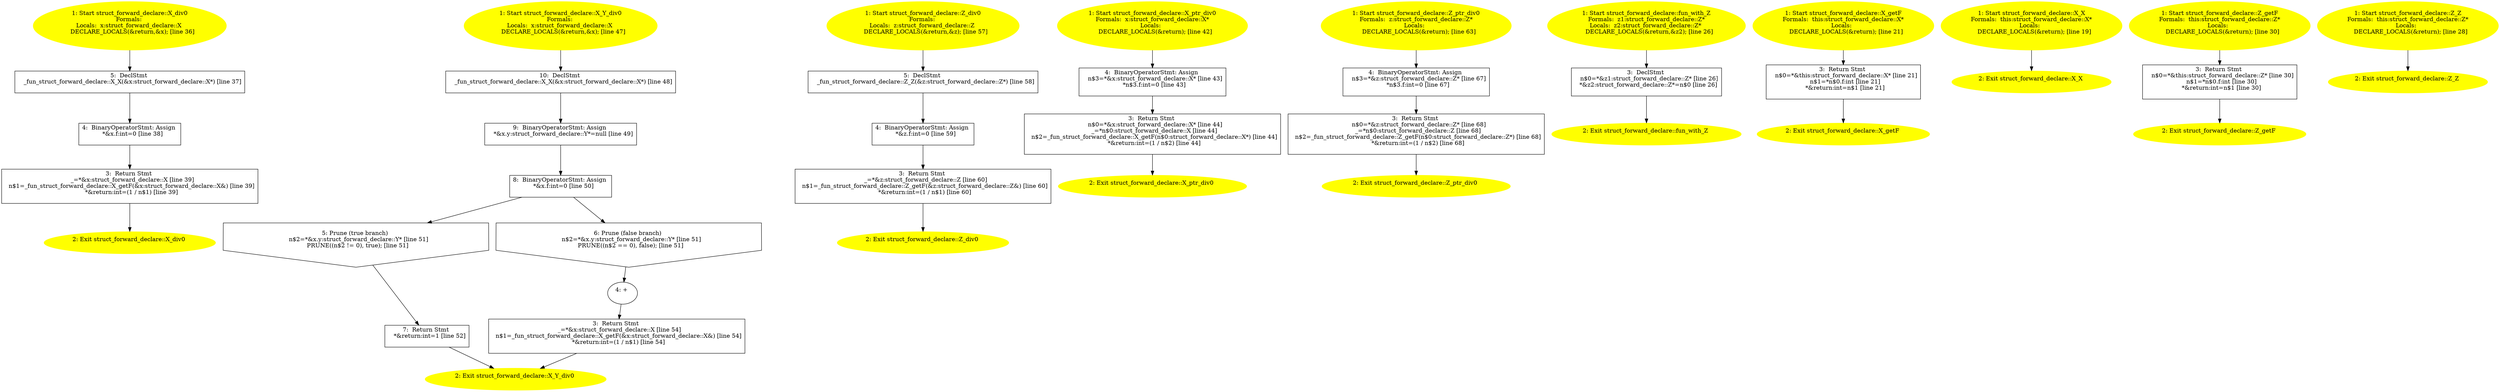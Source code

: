 /* @generated */
digraph iCFG {
"X_div0#struct_forward_declare#_ZN22struct_forward_declare6X_div0Ev.99390866789b2126a8dffc42231fb336_1" [label="1: Start struct_forward_declare::X_div0\nFormals: \nLocals:  x:struct_forward_declare::X \n   DECLARE_LOCALS(&return,&x); [line 36]\n " color=yellow style=filled]
	

	 "X_div0#struct_forward_declare#_ZN22struct_forward_declare6X_div0Ev.99390866789b2126a8dffc42231fb336_1" -> "X_div0#struct_forward_declare#_ZN22struct_forward_declare6X_div0Ev.99390866789b2126a8dffc42231fb336_5" ;
"X_div0#struct_forward_declare#_ZN22struct_forward_declare6X_div0Ev.99390866789b2126a8dffc42231fb336_2" [label="2: Exit struct_forward_declare::X_div0 \n  " color=yellow style=filled]
	

"X_div0#struct_forward_declare#_ZN22struct_forward_declare6X_div0Ev.99390866789b2126a8dffc42231fb336_3" [label="3:  Return Stmt \n   _=*&x:struct_forward_declare::X [line 39]\n  n$1=_fun_struct_forward_declare::X_getF(&x:struct_forward_declare::X&) [line 39]\n  *&return:int=(1 / n$1) [line 39]\n " shape="box"]
	

	 "X_div0#struct_forward_declare#_ZN22struct_forward_declare6X_div0Ev.99390866789b2126a8dffc42231fb336_3" -> "X_div0#struct_forward_declare#_ZN22struct_forward_declare6X_div0Ev.99390866789b2126a8dffc42231fb336_2" ;
"X_div0#struct_forward_declare#_ZN22struct_forward_declare6X_div0Ev.99390866789b2126a8dffc42231fb336_4" [label="4:  BinaryOperatorStmt: Assign \n   *&x.f:int=0 [line 38]\n " shape="box"]
	

	 "X_div0#struct_forward_declare#_ZN22struct_forward_declare6X_div0Ev.99390866789b2126a8dffc42231fb336_4" -> "X_div0#struct_forward_declare#_ZN22struct_forward_declare6X_div0Ev.99390866789b2126a8dffc42231fb336_3" ;
"X_div0#struct_forward_declare#_ZN22struct_forward_declare6X_div0Ev.99390866789b2126a8dffc42231fb336_5" [label="5:  DeclStmt \n   _fun_struct_forward_declare::X_X(&x:struct_forward_declare::X*) [line 37]\n " shape="box"]
	

	 "X_div0#struct_forward_declare#_ZN22struct_forward_declare6X_div0Ev.99390866789b2126a8dffc42231fb336_5" -> "X_div0#struct_forward_declare#_ZN22struct_forward_declare6X_div0Ev.99390866789b2126a8dffc42231fb336_4" ;
"X_Y_div0#struct_forward_declare#_ZN22struct_forward_declare8X_Y_div0Ev.bd1a4d8b7b32a118f7842bed79764012_1" [label="1: Start struct_forward_declare::X_Y_div0\nFormals: \nLocals:  x:struct_forward_declare::X \n   DECLARE_LOCALS(&return,&x); [line 47]\n " color=yellow style=filled]
	

	 "X_Y_div0#struct_forward_declare#_ZN22struct_forward_declare8X_Y_div0Ev.bd1a4d8b7b32a118f7842bed79764012_1" -> "X_Y_div0#struct_forward_declare#_ZN22struct_forward_declare8X_Y_div0Ev.bd1a4d8b7b32a118f7842bed79764012_10" ;
"X_Y_div0#struct_forward_declare#_ZN22struct_forward_declare8X_Y_div0Ev.bd1a4d8b7b32a118f7842bed79764012_2" [label="2: Exit struct_forward_declare::X_Y_div0 \n  " color=yellow style=filled]
	

"X_Y_div0#struct_forward_declare#_ZN22struct_forward_declare8X_Y_div0Ev.bd1a4d8b7b32a118f7842bed79764012_3" [label="3:  Return Stmt \n   _=*&x:struct_forward_declare::X [line 54]\n  n$1=_fun_struct_forward_declare::X_getF(&x:struct_forward_declare::X&) [line 54]\n  *&return:int=(1 / n$1) [line 54]\n " shape="box"]
	

	 "X_Y_div0#struct_forward_declare#_ZN22struct_forward_declare8X_Y_div0Ev.bd1a4d8b7b32a118f7842bed79764012_3" -> "X_Y_div0#struct_forward_declare#_ZN22struct_forward_declare8X_Y_div0Ev.bd1a4d8b7b32a118f7842bed79764012_2" ;
"X_Y_div0#struct_forward_declare#_ZN22struct_forward_declare8X_Y_div0Ev.bd1a4d8b7b32a118f7842bed79764012_4" [label="4: + \n  " ]
	

	 "X_Y_div0#struct_forward_declare#_ZN22struct_forward_declare8X_Y_div0Ev.bd1a4d8b7b32a118f7842bed79764012_4" -> "X_Y_div0#struct_forward_declare#_ZN22struct_forward_declare8X_Y_div0Ev.bd1a4d8b7b32a118f7842bed79764012_3" ;
"X_Y_div0#struct_forward_declare#_ZN22struct_forward_declare8X_Y_div0Ev.bd1a4d8b7b32a118f7842bed79764012_5" [label="5: Prune (true branch) \n   n$2=*&x.y:struct_forward_declare::Y* [line 51]\n  PRUNE((n$2 != 0), true); [line 51]\n " shape="invhouse"]
	

	 "X_Y_div0#struct_forward_declare#_ZN22struct_forward_declare8X_Y_div0Ev.bd1a4d8b7b32a118f7842bed79764012_5" -> "X_Y_div0#struct_forward_declare#_ZN22struct_forward_declare8X_Y_div0Ev.bd1a4d8b7b32a118f7842bed79764012_7" ;
"X_Y_div0#struct_forward_declare#_ZN22struct_forward_declare8X_Y_div0Ev.bd1a4d8b7b32a118f7842bed79764012_6" [label="6: Prune (false branch) \n   n$2=*&x.y:struct_forward_declare::Y* [line 51]\n  PRUNE((n$2 == 0), false); [line 51]\n " shape="invhouse"]
	

	 "X_Y_div0#struct_forward_declare#_ZN22struct_forward_declare8X_Y_div0Ev.bd1a4d8b7b32a118f7842bed79764012_6" -> "X_Y_div0#struct_forward_declare#_ZN22struct_forward_declare8X_Y_div0Ev.bd1a4d8b7b32a118f7842bed79764012_4" ;
"X_Y_div0#struct_forward_declare#_ZN22struct_forward_declare8X_Y_div0Ev.bd1a4d8b7b32a118f7842bed79764012_7" [label="7:  Return Stmt \n   *&return:int=1 [line 52]\n " shape="box"]
	

	 "X_Y_div0#struct_forward_declare#_ZN22struct_forward_declare8X_Y_div0Ev.bd1a4d8b7b32a118f7842bed79764012_7" -> "X_Y_div0#struct_forward_declare#_ZN22struct_forward_declare8X_Y_div0Ev.bd1a4d8b7b32a118f7842bed79764012_2" ;
"X_Y_div0#struct_forward_declare#_ZN22struct_forward_declare8X_Y_div0Ev.bd1a4d8b7b32a118f7842bed79764012_8" [label="8:  BinaryOperatorStmt: Assign \n   *&x.f:int=0 [line 50]\n " shape="box"]
	

	 "X_Y_div0#struct_forward_declare#_ZN22struct_forward_declare8X_Y_div0Ev.bd1a4d8b7b32a118f7842bed79764012_8" -> "X_Y_div0#struct_forward_declare#_ZN22struct_forward_declare8X_Y_div0Ev.bd1a4d8b7b32a118f7842bed79764012_5" ;
	 "X_Y_div0#struct_forward_declare#_ZN22struct_forward_declare8X_Y_div0Ev.bd1a4d8b7b32a118f7842bed79764012_8" -> "X_Y_div0#struct_forward_declare#_ZN22struct_forward_declare8X_Y_div0Ev.bd1a4d8b7b32a118f7842bed79764012_6" ;
"X_Y_div0#struct_forward_declare#_ZN22struct_forward_declare8X_Y_div0Ev.bd1a4d8b7b32a118f7842bed79764012_9" [label="9:  BinaryOperatorStmt: Assign \n   *&x.y:struct_forward_declare::Y*=null [line 49]\n " shape="box"]
	

	 "X_Y_div0#struct_forward_declare#_ZN22struct_forward_declare8X_Y_div0Ev.bd1a4d8b7b32a118f7842bed79764012_9" -> "X_Y_div0#struct_forward_declare#_ZN22struct_forward_declare8X_Y_div0Ev.bd1a4d8b7b32a118f7842bed79764012_8" ;
"X_Y_div0#struct_forward_declare#_ZN22struct_forward_declare8X_Y_div0Ev.bd1a4d8b7b32a118f7842bed79764012_10" [label="10:  DeclStmt \n   _fun_struct_forward_declare::X_X(&x:struct_forward_declare::X*) [line 48]\n " shape="box"]
	

	 "X_Y_div0#struct_forward_declare#_ZN22struct_forward_declare8X_Y_div0Ev.bd1a4d8b7b32a118f7842bed79764012_10" -> "X_Y_div0#struct_forward_declare#_ZN22struct_forward_declare8X_Y_div0Ev.bd1a4d8b7b32a118f7842bed79764012_9" ;
"Z_div0#struct_forward_declare#_ZN22struct_forward_declare6Z_div0Ev.a505b34806619878f3b8e521270dcf65_1" [label="1: Start struct_forward_declare::Z_div0\nFormals: \nLocals:  z:struct_forward_declare::Z \n   DECLARE_LOCALS(&return,&z); [line 57]\n " color=yellow style=filled]
	

	 "Z_div0#struct_forward_declare#_ZN22struct_forward_declare6Z_div0Ev.a505b34806619878f3b8e521270dcf65_1" -> "Z_div0#struct_forward_declare#_ZN22struct_forward_declare6Z_div0Ev.a505b34806619878f3b8e521270dcf65_5" ;
"Z_div0#struct_forward_declare#_ZN22struct_forward_declare6Z_div0Ev.a505b34806619878f3b8e521270dcf65_2" [label="2: Exit struct_forward_declare::Z_div0 \n  " color=yellow style=filled]
	

"Z_div0#struct_forward_declare#_ZN22struct_forward_declare6Z_div0Ev.a505b34806619878f3b8e521270dcf65_3" [label="3:  Return Stmt \n   _=*&z:struct_forward_declare::Z [line 60]\n  n$1=_fun_struct_forward_declare::Z_getF(&z:struct_forward_declare::Z&) [line 60]\n  *&return:int=(1 / n$1) [line 60]\n " shape="box"]
	

	 "Z_div0#struct_forward_declare#_ZN22struct_forward_declare6Z_div0Ev.a505b34806619878f3b8e521270dcf65_3" -> "Z_div0#struct_forward_declare#_ZN22struct_forward_declare6Z_div0Ev.a505b34806619878f3b8e521270dcf65_2" ;
"Z_div0#struct_forward_declare#_ZN22struct_forward_declare6Z_div0Ev.a505b34806619878f3b8e521270dcf65_4" [label="4:  BinaryOperatorStmt: Assign \n   *&z.f:int=0 [line 59]\n " shape="box"]
	

	 "Z_div0#struct_forward_declare#_ZN22struct_forward_declare6Z_div0Ev.a505b34806619878f3b8e521270dcf65_4" -> "Z_div0#struct_forward_declare#_ZN22struct_forward_declare6Z_div0Ev.a505b34806619878f3b8e521270dcf65_3" ;
"Z_div0#struct_forward_declare#_ZN22struct_forward_declare6Z_div0Ev.a505b34806619878f3b8e521270dcf65_5" [label="5:  DeclStmt \n   _fun_struct_forward_declare::Z_Z(&z:struct_forward_declare::Z*) [line 58]\n " shape="box"]
	

	 "Z_div0#struct_forward_declare#_ZN22struct_forward_declare6Z_div0Ev.a505b34806619878f3b8e521270dcf65_5" -> "Z_div0#struct_forward_declare#_ZN22struct_forward_declare6Z_div0Ev.a505b34806619878f3b8e521270dcf65_4" ;
"X_ptr_div0#struct_forward_declare#_ZN22struct_forward_declare10X_ptr_div0EPNS_1XE.1092a9e506b6aa3a84ea78a4be5595fa_1" [label="1: Start struct_forward_declare::X_ptr_div0\nFormals:  x:struct_forward_declare::X*\nLocals:  \n   DECLARE_LOCALS(&return); [line 42]\n " color=yellow style=filled]
	

	 "X_ptr_div0#struct_forward_declare#_ZN22struct_forward_declare10X_ptr_div0EPNS_1XE.1092a9e506b6aa3a84ea78a4be5595fa_1" -> "X_ptr_div0#struct_forward_declare#_ZN22struct_forward_declare10X_ptr_div0EPNS_1XE.1092a9e506b6aa3a84ea78a4be5595fa_4" ;
"X_ptr_div0#struct_forward_declare#_ZN22struct_forward_declare10X_ptr_div0EPNS_1XE.1092a9e506b6aa3a84ea78a4be5595fa_2" [label="2: Exit struct_forward_declare::X_ptr_div0 \n  " color=yellow style=filled]
	

"X_ptr_div0#struct_forward_declare#_ZN22struct_forward_declare10X_ptr_div0EPNS_1XE.1092a9e506b6aa3a84ea78a4be5595fa_3" [label="3:  Return Stmt \n   n$0=*&x:struct_forward_declare::X* [line 44]\n  _=*n$0:struct_forward_declare::X [line 44]\n  n$2=_fun_struct_forward_declare::X_getF(n$0:struct_forward_declare::X*) [line 44]\n  *&return:int=(1 / n$2) [line 44]\n " shape="box"]
	

	 "X_ptr_div0#struct_forward_declare#_ZN22struct_forward_declare10X_ptr_div0EPNS_1XE.1092a9e506b6aa3a84ea78a4be5595fa_3" -> "X_ptr_div0#struct_forward_declare#_ZN22struct_forward_declare10X_ptr_div0EPNS_1XE.1092a9e506b6aa3a84ea78a4be5595fa_2" ;
"X_ptr_div0#struct_forward_declare#_ZN22struct_forward_declare10X_ptr_div0EPNS_1XE.1092a9e506b6aa3a84ea78a4be5595fa_4" [label="4:  BinaryOperatorStmt: Assign \n   n$3=*&x:struct_forward_declare::X* [line 43]\n  *n$3.f:int=0 [line 43]\n " shape="box"]
	

	 "X_ptr_div0#struct_forward_declare#_ZN22struct_forward_declare10X_ptr_div0EPNS_1XE.1092a9e506b6aa3a84ea78a4be5595fa_4" -> "X_ptr_div0#struct_forward_declare#_ZN22struct_forward_declare10X_ptr_div0EPNS_1XE.1092a9e506b6aa3a84ea78a4be5595fa_3" ;
"Z_ptr_div0#struct_forward_declare#_ZN22struct_forward_declare10Z_ptr_div0EPNS_1ZE.ae82532ef25a8098cdd32061d5136f50_1" [label="1: Start struct_forward_declare::Z_ptr_div0\nFormals:  z:struct_forward_declare::Z*\nLocals:  \n   DECLARE_LOCALS(&return); [line 63]\n " color=yellow style=filled]
	

	 "Z_ptr_div0#struct_forward_declare#_ZN22struct_forward_declare10Z_ptr_div0EPNS_1ZE.ae82532ef25a8098cdd32061d5136f50_1" -> "Z_ptr_div0#struct_forward_declare#_ZN22struct_forward_declare10Z_ptr_div0EPNS_1ZE.ae82532ef25a8098cdd32061d5136f50_4" ;
"Z_ptr_div0#struct_forward_declare#_ZN22struct_forward_declare10Z_ptr_div0EPNS_1ZE.ae82532ef25a8098cdd32061d5136f50_2" [label="2: Exit struct_forward_declare::Z_ptr_div0 \n  " color=yellow style=filled]
	

"Z_ptr_div0#struct_forward_declare#_ZN22struct_forward_declare10Z_ptr_div0EPNS_1ZE.ae82532ef25a8098cdd32061d5136f50_3" [label="3:  Return Stmt \n   n$0=*&z:struct_forward_declare::Z* [line 68]\n  _=*n$0:struct_forward_declare::Z [line 68]\n  n$2=_fun_struct_forward_declare::Z_getF(n$0:struct_forward_declare::Z*) [line 68]\n  *&return:int=(1 / n$2) [line 68]\n " shape="box"]
	

	 "Z_ptr_div0#struct_forward_declare#_ZN22struct_forward_declare10Z_ptr_div0EPNS_1ZE.ae82532ef25a8098cdd32061d5136f50_3" -> "Z_ptr_div0#struct_forward_declare#_ZN22struct_forward_declare10Z_ptr_div0EPNS_1ZE.ae82532ef25a8098cdd32061d5136f50_2" ;
"Z_ptr_div0#struct_forward_declare#_ZN22struct_forward_declare10Z_ptr_div0EPNS_1ZE.ae82532ef25a8098cdd32061d5136f50_4" [label="4:  BinaryOperatorStmt: Assign \n   n$3=*&z:struct_forward_declare::Z* [line 67]\n  *n$3.f:int=0 [line 67]\n " shape="box"]
	

	 "Z_ptr_div0#struct_forward_declare#_ZN22struct_forward_declare10Z_ptr_div0EPNS_1ZE.ae82532ef25a8098cdd32061d5136f50_4" -> "Z_ptr_div0#struct_forward_declare#_ZN22struct_forward_declare10Z_ptr_div0EPNS_1ZE.ae82532ef25a8098cdd32061d5136f50_3" ;
"fun_with_Z#struct_forward_declare#_ZN22struct_forward_declare10fun_with_ZEPNS_1ZE.fdd3616744230972b67d3807049d141e_1" [label="1: Start struct_forward_declare::fun_with_Z\nFormals:  z1:struct_forward_declare::Z*\nLocals:  z2:struct_forward_declare::Z* \n   DECLARE_LOCALS(&return,&z2); [line 26]\n " color=yellow style=filled]
	

	 "fun_with_Z#struct_forward_declare#_ZN22struct_forward_declare10fun_with_ZEPNS_1ZE.fdd3616744230972b67d3807049d141e_1" -> "fun_with_Z#struct_forward_declare#_ZN22struct_forward_declare10fun_with_ZEPNS_1ZE.fdd3616744230972b67d3807049d141e_3" ;
"fun_with_Z#struct_forward_declare#_ZN22struct_forward_declare10fun_with_ZEPNS_1ZE.fdd3616744230972b67d3807049d141e_2" [label="2: Exit struct_forward_declare::fun_with_Z \n  " color=yellow style=filled]
	

"fun_with_Z#struct_forward_declare#_ZN22struct_forward_declare10fun_with_ZEPNS_1ZE.fdd3616744230972b67d3807049d141e_3" [label="3:  DeclStmt \n   n$0=*&z1:struct_forward_declare::Z* [line 26]\n  *&z2:struct_forward_declare::Z*=n$0 [line 26]\n " shape="box"]
	

	 "fun_with_Z#struct_forward_declare#_ZN22struct_forward_declare10fun_with_ZEPNS_1ZE.fdd3616744230972b67d3807049d141e_3" -> "fun_with_Z#struct_forward_declare#_ZN22struct_forward_declare10fun_with_ZEPNS_1ZE.fdd3616744230972b67d3807049d141e_2" ;
"getF#X#struct_forward_declare#(_ZN22struct_forward_declare1X4getFEv).1e9b3699cbb3e16aa40f3c70fd848d39_1" [label="1: Start struct_forward_declare::X_getF\nFormals:  this:struct_forward_declare::X*\nLocals:  \n   DECLARE_LOCALS(&return); [line 21]\n " color=yellow style=filled]
	

	 "getF#X#struct_forward_declare#(_ZN22struct_forward_declare1X4getFEv).1e9b3699cbb3e16aa40f3c70fd848d39_1" -> "getF#X#struct_forward_declare#(_ZN22struct_forward_declare1X4getFEv).1e9b3699cbb3e16aa40f3c70fd848d39_3" ;
"getF#X#struct_forward_declare#(_ZN22struct_forward_declare1X4getFEv).1e9b3699cbb3e16aa40f3c70fd848d39_2" [label="2: Exit struct_forward_declare::X_getF \n  " color=yellow style=filled]
	

"getF#X#struct_forward_declare#(_ZN22struct_forward_declare1X4getFEv).1e9b3699cbb3e16aa40f3c70fd848d39_3" [label="3:  Return Stmt \n   n$0=*&this:struct_forward_declare::X* [line 21]\n  n$1=*n$0.f:int [line 21]\n  *&return:int=n$1 [line 21]\n " shape="box"]
	

	 "getF#X#struct_forward_declare#(_ZN22struct_forward_declare1X4getFEv).1e9b3699cbb3e16aa40f3c70fd848d39_3" -> "getF#X#struct_forward_declare#(_ZN22struct_forward_declare1X4getFEv).1e9b3699cbb3e16aa40f3c70fd848d39_2" ;
"X#X#struct_forward_declare#{_ZN22struct_forward_declare1XC1Ev}.1134af3db0d0d9b85dd903e2f9d96998_1" [label="1: Start struct_forward_declare::X_X\nFormals:  this:struct_forward_declare::X*\nLocals:  \n   DECLARE_LOCALS(&return); [line 19]\n " color=yellow style=filled]
	

	 "X#X#struct_forward_declare#{_ZN22struct_forward_declare1XC1Ev}.1134af3db0d0d9b85dd903e2f9d96998_1" -> "X#X#struct_forward_declare#{_ZN22struct_forward_declare1XC1Ev}.1134af3db0d0d9b85dd903e2f9d96998_2" ;
"X#X#struct_forward_declare#{_ZN22struct_forward_declare1XC1Ev}.1134af3db0d0d9b85dd903e2f9d96998_2" [label="2: Exit struct_forward_declare::X_X \n  " color=yellow style=filled]
	

"getF#Z#struct_forward_declare#(_ZN22struct_forward_declare1Z4getFEv).972609c8e19c27c5beb0f97c0f754d03_1" [label="1: Start struct_forward_declare::Z_getF\nFormals:  this:struct_forward_declare::Z*\nLocals:  \n   DECLARE_LOCALS(&return); [line 30]\n " color=yellow style=filled]
	

	 "getF#Z#struct_forward_declare#(_ZN22struct_forward_declare1Z4getFEv).972609c8e19c27c5beb0f97c0f754d03_1" -> "getF#Z#struct_forward_declare#(_ZN22struct_forward_declare1Z4getFEv).972609c8e19c27c5beb0f97c0f754d03_3" ;
"getF#Z#struct_forward_declare#(_ZN22struct_forward_declare1Z4getFEv).972609c8e19c27c5beb0f97c0f754d03_2" [label="2: Exit struct_forward_declare::Z_getF \n  " color=yellow style=filled]
	

"getF#Z#struct_forward_declare#(_ZN22struct_forward_declare1Z4getFEv).972609c8e19c27c5beb0f97c0f754d03_3" [label="3:  Return Stmt \n   n$0=*&this:struct_forward_declare::Z* [line 30]\n  n$1=*n$0.f:int [line 30]\n  *&return:int=n$1 [line 30]\n " shape="box"]
	

	 "getF#Z#struct_forward_declare#(_ZN22struct_forward_declare1Z4getFEv).972609c8e19c27c5beb0f97c0f754d03_3" -> "getF#Z#struct_forward_declare#(_ZN22struct_forward_declare1Z4getFEv).972609c8e19c27c5beb0f97c0f754d03_2" ;
"Z#Z#struct_forward_declare#{_ZN22struct_forward_declare1ZC1Ev}.9060e5ac1040e8306d6f2997af8106e2_1" [label="1: Start struct_forward_declare::Z_Z\nFormals:  this:struct_forward_declare::Z*\nLocals:  \n   DECLARE_LOCALS(&return); [line 28]\n " color=yellow style=filled]
	

	 "Z#Z#struct_forward_declare#{_ZN22struct_forward_declare1ZC1Ev}.9060e5ac1040e8306d6f2997af8106e2_1" -> "Z#Z#struct_forward_declare#{_ZN22struct_forward_declare1ZC1Ev}.9060e5ac1040e8306d6f2997af8106e2_2" ;
"Z#Z#struct_forward_declare#{_ZN22struct_forward_declare1ZC1Ev}.9060e5ac1040e8306d6f2997af8106e2_2" [label="2: Exit struct_forward_declare::Z_Z \n  " color=yellow style=filled]
	

}
